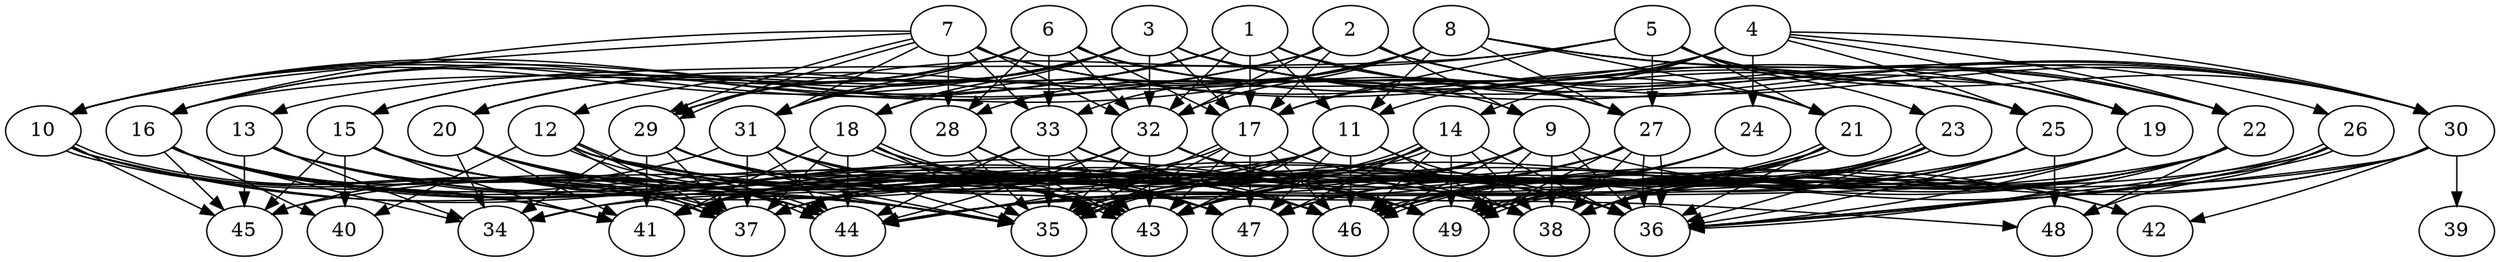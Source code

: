 // DAG (tier=3-complex, mode=compute, n=49, ccr=0.498, fat=0.827, density=0.742, regular=0.263, jump=0.228, mindata=1048576, maxdata=16777216)
// DAG automatically generated by daggen at Sun Aug 24 16:33:34 2025
// /home/ermia/Project/Environments/daggen/bin/daggen --dot --ccr 0.498 --fat 0.827 --regular 0.263 --density 0.742 --jump 0.228 --mindata 1048576 --maxdata 16777216 -n 49 
digraph G {
  1 [size="18183811810845523968", alpha="0.00", expect_size="9091905905422761984"]
  1 -> 10 [size ="55319715643392"]
  1 -> 11 [size ="55319715643392"]
  1 -> 16 [size ="55319715643392"]
  1 -> 17 [size ="55319715643392"]
  1 -> 22 [size ="55319715643392"]
  1 -> 27 [size ="55319715643392"]
  1 -> 30 [size ="55319715643392"]
  1 -> 31 [size ="55319715643392"]
  1 -> 32 [size ="55319715643392"]
  2 [size="3532609265887669649408", alpha="0.12", expect_size="1766304632943834824704"]
  2 -> 9 [size ="1855611503378432"]
  2 -> 10 [size ="1855611503378432"]
  2 -> 16 [size ="1855611503378432"]
  2 -> 17 [size ="1855611503378432"]
  2 -> 19 [size ="1855611503378432"]
  2 -> 20 [size ="1855611503378432"]
  2 -> 25 [size ="1855611503378432"]
  2 -> 30 [size ="1855611503378432"]
  2 -> 32 [size ="1855611503378432"]
  3 [size="1618705026438295296", alpha="0.16", expect_size="809352513219147648"]
  3 -> 10 [size ="1652869249892352"]
  3 -> 15 [size ="1652869249892352"]
  3 -> 17 [size ="1652869249892352"]
  3 -> 18 [size ="1652869249892352"]
  3 -> 20 [size ="1652869249892352"]
  3 -> 21 [size ="1652869249892352"]
  3 -> 22 [size ="1652869249892352"]
  3 -> 25 [size ="1652869249892352"]
  3 -> 27 [size ="1652869249892352"]
  3 -> 29 [size ="1652869249892352"]
  3 -> 30 [size ="1652869249892352"]
  3 -> 31 [size ="1652869249892352"]
  3 -> 32 [size ="1652869249892352"]
  4 [size="1283954284239482368", alpha="0.01", expect_size="641977142119741184"]
  4 -> 11 [size ="753728516784128"]
  4 -> 14 [size ="753728516784128"]
  4 -> 16 [size ="753728516784128"]
  4 -> 17 [size ="753728516784128"]
  4 -> 19 [size ="753728516784128"]
  4 -> 22 [size ="753728516784128"]
  4 -> 24 [size ="753728516784128"]
  4 -> 25 [size ="753728516784128"]
  4 -> 30 [size ="753728516784128"]
  5 [size="1215990648975077888", alpha="0.12", expect_size="607995324487538944"]
  5 -> 13 [size ="525655812866048"]
  5 -> 17 [size ="525655812866048"]
  5 -> 19 [size ="525655812866048"]
  5 -> 21 [size ="525655812866048"]
  5 -> 23 [size ="525655812866048"]
  5 -> 27 [size ="525655812866048"]
  5 -> 29 [size ="525655812866048"]
  5 -> 30 [size ="525655812866048"]
  6 [size="44227111951442056", alpha="0.17", expect_size="22113555975721028"]
  6 -> 9 [size ="839196377874432"]
  6 -> 15 [size ="839196377874432"]
  6 -> 17 [size ="839196377874432"]
  6 -> 20 [size ="839196377874432"]
  6 -> 25 [size ="839196377874432"]
  6 -> 27 [size ="839196377874432"]
  6 -> 28 [size ="839196377874432"]
  6 -> 29 [size ="839196377874432"]
  6 -> 31 [size ="839196377874432"]
  6 -> 32 [size ="839196377874432"]
  6 -> 33 [size ="839196377874432"]
  7 [size="1201205862322074025984", alpha="0.04", expect_size="600602931161037012992"]
  7 -> 10 [size ="903999691685888"]
  7 -> 16 [size ="903999691685888"]
  7 -> 19 [size ="903999691685888"]
  7 -> 25 [size ="903999691685888"]
  7 -> 27 [size ="903999691685888"]
  7 -> 28 [size ="903999691685888"]
  7 -> 29 [size ="903999691685888"]
  7 -> 29 [size ="903999691685888"]
  7 -> 31 [size ="903999691685888"]
  7 -> 32 [size ="903999691685888"]
  7 -> 33 [size ="903999691685888"]
  8 [size="4506350552636611072", alpha="0.18", expect_size="2253175276318305536"]
  8 -> 10 [size ="1567340613337088"]
  8 -> 11 [size ="1567340613337088"]
  8 -> 12 [size ="1567340613337088"]
  8 -> 18 [size ="1567340613337088"]
  8 -> 21 [size ="1567340613337088"]
  8 -> 22 [size ="1567340613337088"]
  8 -> 26 [size ="1567340613337088"]
  8 -> 27 [size ="1567340613337088"]
  8 -> 28 [size ="1567340613337088"]
  8 -> 30 [size ="1567340613337088"]
  8 -> 32 [size ="1567340613337088"]
  8 -> 33 [size ="1567340613337088"]
  9 [size="909884758454255484928", alpha="0.09", expect_size="454942379227127742464"]
  9 -> 35 [size ="751186164580352"]
  9 -> 36 [size ="751186164580352"]
  9 -> 37 [size ="751186164580352"]
  9 -> 38 [size ="751186164580352"]
  9 -> 42 [size ="751186164580352"]
  9 -> 43 [size ="751186164580352"]
  9 -> 44 [size ="751186164580352"]
  9 -> 46 [size ="751186164580352"]
  9 -> 49 [size ="751186164580352"]
  10 [size="10756880466907954", alpha="0.03", expect_size="5378440233453977"]
  10 -> 35 [size ="261471980224512"]
  10 -> 37 [size ="261471980224512"]
  10 -> 37 [size ="261471980224512"]
  10 -> 41 [size ="261471980224512"]
  10 -> 44 [size ="261471980224512"]
  10 -> 45 [size ="261471980224512"]
  10 -> 49 [size ="261471980224512"]
  11 [size="780788082092762368", alpha="0.07", expect_size="390394041046381184"]
  11 -> 35 [size ="1544264081211392"]
  11 -> 36 [size ="1544264081211392"]
  11 -> 37 [size ="1544264081211392"]
  11 -> 38 [size ="1544264081211392"]
  11 -> 41 [size ="1544264081211392"]
  11 -> 43 [size ="1544264081211392"]
  11 -> 44 [size ="1544264081211392"]
  11 -> 46 [size ="1544264081211392"]
  11 -> 47 [size ="1544264081211392"]
  12 [size="11446925190429520", alpha="0.00", expect_size="5723462595214760"]
  12 -> 35 [size ="776641521385472"]
  12 -> 37 [size ="776641521385472"]
  12 -> 37 [size ="776641521385472"]
  12 -> 40 [size ="776641521385472"]
  12 -> 43 [size ="776641521385472"]
  12 -> 44 [size ="776641521385472"]
  12 -> 44 [size ="776641521385472"]
  12 -> 46 [size ="776641521385472"]
  12 -> 47 [size ="776641521385472"]
  12 -> 48 [size ="776641521385472"]
  12 -> 49 [size ="776641521385472"]
  13 [size="3787597024877810176", alpha="0.09", expect_size="1893798512438905088"]
  13 -> 34 [size ="1763948110020608"]
  13 -> 35 [size ="1763948110020608"]
  13 -> 37 [size ="1763948110020608"]
  13 -> 44 [size ="1763948110020608"]
  13 -> 45 [size ="1763948110020608"]
  13 -> 46 [size ="1763948110020608"]
  13 -> 47 [size ="1763948110020608"]
  14 [size="351564854906764480", alpha="0.01", expect_size="175782427453382240"]
  14 -> 35 [size ="549154191310848"]
  14 -> 35 [size ="549154191310848"]
  14 -> 36 [size ="549154191310848"]
  14 -> 37 [size ="549154191310848"]
  14 -> 38 [size ="549154191310848"]
  14 -> 41 [size ="549154191310848"]
  14 -> 43 [size ="549154191310848"]
  14 -> 46 [size ="549154191310848"]
  14 -> 47 [size ="549154191310848"]
  14 -> 49 [size ="549154191310848"]
  15 [size="81685546359366320", alpha="0.14", expect_size="40842773179683160"]
  15 -> 36 [size ="1767842840051712"]
  15 -> 40 [size ="1767842840051712"]
  15 -> 41 [size ="1767842840051712"]
  15 -> 43 [size ="1767842840051712"]
  15 -> 44 [size ="1767842840051712"]
  15 -> 45 [size ="1767842840051712"]
  15 -> 47 [size ="1767842840051712"]
  15 -> 49 [size ="1767842840051712"]
  16 [size="1264061603322628407296", alpha="0.03", expect_size="632030801661314203648"]
  16 -> 34 [size ="935266718056448"]
  16 -> 35 [size ="935266718056448"]
  16 -> 40 [size ="935266718056448"]
  16 -> 41 [size ="935266718056448"]
  16 -> 43 [size ="935266718056448"]
  16 -> 44 [size ="935266718056448"]
  16 -> 45 [size ="935266718056448"]
  16 -> 46 [size ="935266718056448"]
  16 -> 47 [size ="935266718056448"]
  17 [size="31657672264272312", alpha="0.17", expect_size="15828836132136156"]
  17 -> 35 [size ="805970779308032"]
  17 -> 35 [size ="805970779308032"]
  17 -> 37 [size ="805970779308032"]
  17 -> 38 [size ="805970779308032"]
  17 -> 43 [size ="805970779308032"]
  17 -> 46 [size ="805970779308032"]
  17 -> 47 [size ="805970779308032"]
  18 [size="39756286431999295488", alpha="0.19", expect_size="19878143215999647744"]
  18 -> 35 [size ="93188115136512"]
  18 -> 37 [size ="93188115136512"]
  18 -> 41 [size ="93188115136512"]
  18 -> 43 [size ="93188115136512"]
  18 -> 43 [size ="93188115136512"]
  18 -> 44 [size ="93188115136512"]
  18 -> 46 [size ="93188115136512"]
  18 -> 47 [size ="93188115136512"]
  18 -> 49 [size ="93188115136512"]
  19 [size="78085826780897152", alpha="0.06", expect_size="39042913390448576"]
  19 -> 36 [size ="1254503248560128"]
  19 -> 44 [size ="1254503248560128"]
  19 -> 46 [size ="1254503248560128"]
  19 -> 49 [size ="1254503248560128"]
  20 [size="2361980939443000", alpha="0.19", expect_size="1180990469721500"]
  20 -> 34 [size ="47916567756800"]
  20 -> 35 [size ="47916567756800"]
  20 -> 36 [size ="47916567756800"]
  20 -> 41 [size ="47916567756800"]
  20 -> 44 [size ="47916567756800"]
  20 -> 46 [size ="47916567756800"]
  21 [size="25519926966739464", alpha="0.17", expect_size="12759963483369732"]
  21 -> 36 [size ="429566657036288"]
  21 -> 38 [size ="429566657036288"]
  21 -> 43 [size ="429566657036288"]
  21 -> 44 [size ="429566657036288"]
  21 -> 46 [size ="429566657036288"]
  21 -> 46 [size ="429566657036288"]
  21 -> 47 [size ="429566657036288"]
  21 -> 49 [size ="429566657036288"]
  22 [size="32290896774126304", alpha="0.18", expect_size="16145448387063152"]
  22 -> 36 [size ="16207629516800"]
  22 -> 38 [size ="16207629516800"]
  22 -> 43 [size ="16207629516800"]
  22 -> 44 [size ="16207629516800"]
  22 -> 46 [size ="16207629516800"]
  22 -> 47 [size ="16207629516800"]
  22 -> 48 [size ="16207629516800"]
  22 -> 49 [size ="16207629516800"]
  23 [size="420456393057662664704", alpha="0.01", expect_size="210228196528831332352"]
  23 -> 36 [size ="448990646632448"]
  23 -> 38 [size ="448990646632448"]
  23 -> 43 [size ="448990646632448"]
  23 -> 45 [size ="448990646632448"]
  23 -> 46 [size ="448990646632448"]
  23 -> 47 [size ="448990646632448"]
  23 -> 49 [size ="448990646632448"]
  23 -> 49 [size ="448990646632448"]
  24 [size="45193153077428360", alpha="0.11", expect_size="22596576538714180"]
  24 -> 43 [size ="2166315234099200"]
  24 -> 46 [size ="2166315234099200"]
  24 -> 47 [size ="2166315234099200"]
  25 [size="2431046544776163753984", alpha="0.19", expect_size="1215523272388081876992"]
  25 -> 34 [size ="1446390307749888"]
  25 -> 35 [size ="1446390307749888"]
  25 -> 36 [size ="1446390307749888"]
  25 -> 38 [size ="1446390307749888"]
  25 -> 47 [size ="1446390307749888"]
  25 -> 48 [size ="1446390307749888"]
  25 -> 49 [size ="1446390307749888"]
  26 [size="958908735579902464", alpha="0.05", expect_size="479454367789951232"]
  26 -> 35 [size ="645045040447488"]
  26 -> 36 [size ="645045040447488"]
  26 -> 36 [size ="645045040447488"]
  26 -> 41 [size ="645045040447488"]
  26 -> 48 [size ="645045040447488"]
  27 [size="421977289235393920", alpha="0.10", expect_size="210988644617696960"]
  27 -> 36 [size ="431730414583808"]
  27 -> 36 [size ="431730414583808"]
  27 -> 37 [size ="431730414583808"]
  27 -> 38 [size ="431730414583808"]
  27 -> 43 [size ="431730414583808"]
  27 -> 44 [size ="431730414583808"]
  27 -> 49 [size ="431730414583808"]
  28 [size="116391676111577568", alpha="0.08", expect_size="58195838055788784"]
  28 -> 35 [size ="2156082172526592"]
  28 -> 43 [size ="2156082172526592"]
  28 -> 47 [size ="2156082172526592"]
  29 [size="73909913522916848", alpha="0.15", expect_size="36954956761458424"]
  29 -> 34 [size ="1285051941650432"]
  29 -> 35 [size ="1285051941650432"]
  29 -> 36 [size ="1285051941650432"]
  29 -> 37 [size ="1285051941650432"]
  29 -> 38 [size ="1285051941650432"]
  29 -> 41 [size ="1285051941650432"]
  29 -> 43 [size ="1285051941650432"]
  29 -> 49 [size ="1285051941650432"]
  30 [size="731651696908053248", alpha="0.00", expect_size="365825848454026624"]
  30 -> 36 [size ="910455254024192"]
  30 -> 37 [size ="910455254024192"]
  30 -> 39 [size ="910455254024192"]
  30 -> 42 [size ="910455254024192"]
  30 -> 46 [size ="910455254024192"]
  30 -> 49 [size ="910455254024192"]
  31 [size="8912898664845312", alpha="0.07", expect_size="4456449332422656"]
  31 -> 35 [size ="386066020302848"]
  31 -> 36 [size ="386066020302848"]
  31 -> 37 [size ="386066020302848"]
  31 -> 43 [size ="386066020302848"]
  31 -> 44 [size ="386066020302848"]
  31 -> 45 [size ="386066020302848"]
  31 -> 46 [size ="386066020302848"]
  31 -> 49 [size ="386066020302848"]
  32 [size="14018718670062258", alpha="0.06", expect_size="7009359335031129"]
  32 -> 34 [size ="633329174970368"]
  32 -> 35 [size ="633329174970368"]
  32 -> 36 [size ="633329174970368"]
  32 -> 42 [size ="633329174970368"]
  32 -> 43 [size ="633329174970368"]
  32 -> 44 [size ="633329174970368"]
  32 -> 49 [size ="633329174970368"]
  33 [size="1033379256605992", alpha="0.12", expect_size="516689628302996"]
  33 -> 35 [size ="39428336648192"]
  33 -> 38 [size ="39428336648192"]
  33 -> 41 [size ="39428336648192"]
  33 -> 43 [size ="39428336648192"]
  33 -> 44 [size ="39428336648192"]
  33 -> 46 [size ="39428336648192"]
  33 -> 49 [size ="39428336648192"]
  34 [size="974314954672015232", alpha="0.03", expect_size="487157477336007616"]
  35 [size="461997598708726016", alpha="0.07", expect_size="230998799354363008"]
  36 [size="43481122016954679296", alpha="0.18", expect_size="21740561008477339648"]
  37 [size="4549000070668520259584", alpha="0.12", expect_size="2274500035334260129792"]
  38 [size="1901105284626480", alpha="0.10", expect_size="950552642313240"]
  39 [size="39356971954230144", alpha="0.02", expect_size="19678485977115072"]
  40 [size="98192591272816880", alpha="0.20", expect_size="49096295636408440"]
  41 [size="13722504769388412928", alpha="0.17", expect_size="6861252384694206464"]
  42 [size="1800684501059758336", alpha="0.02", expect_size="900342250529879168"]
  43 [size="54905837379985512", alpha="0.18", expect_size="27452918689992756"]
  44 [size="1131018653474770944", alpha="0.15", expect_size="565509326737385472"]
  45 [size="35448915136230719488", alpha="0.05", expect_size="17724457568115359744"]
  46 [size="83473257400496672", alpha="0.07", expect_size="41736628700248336"]
  47 [size="1290096581291471273984", alpha="0.11", expect_size="645048290645735636992"]
  48 [size="351967595663982592000", alpha="0.09", expect_size="175983797831991296000"]
  49 [size="490580648274996232192", alpha="0.03", expect_size="245290324137498116096"]
}